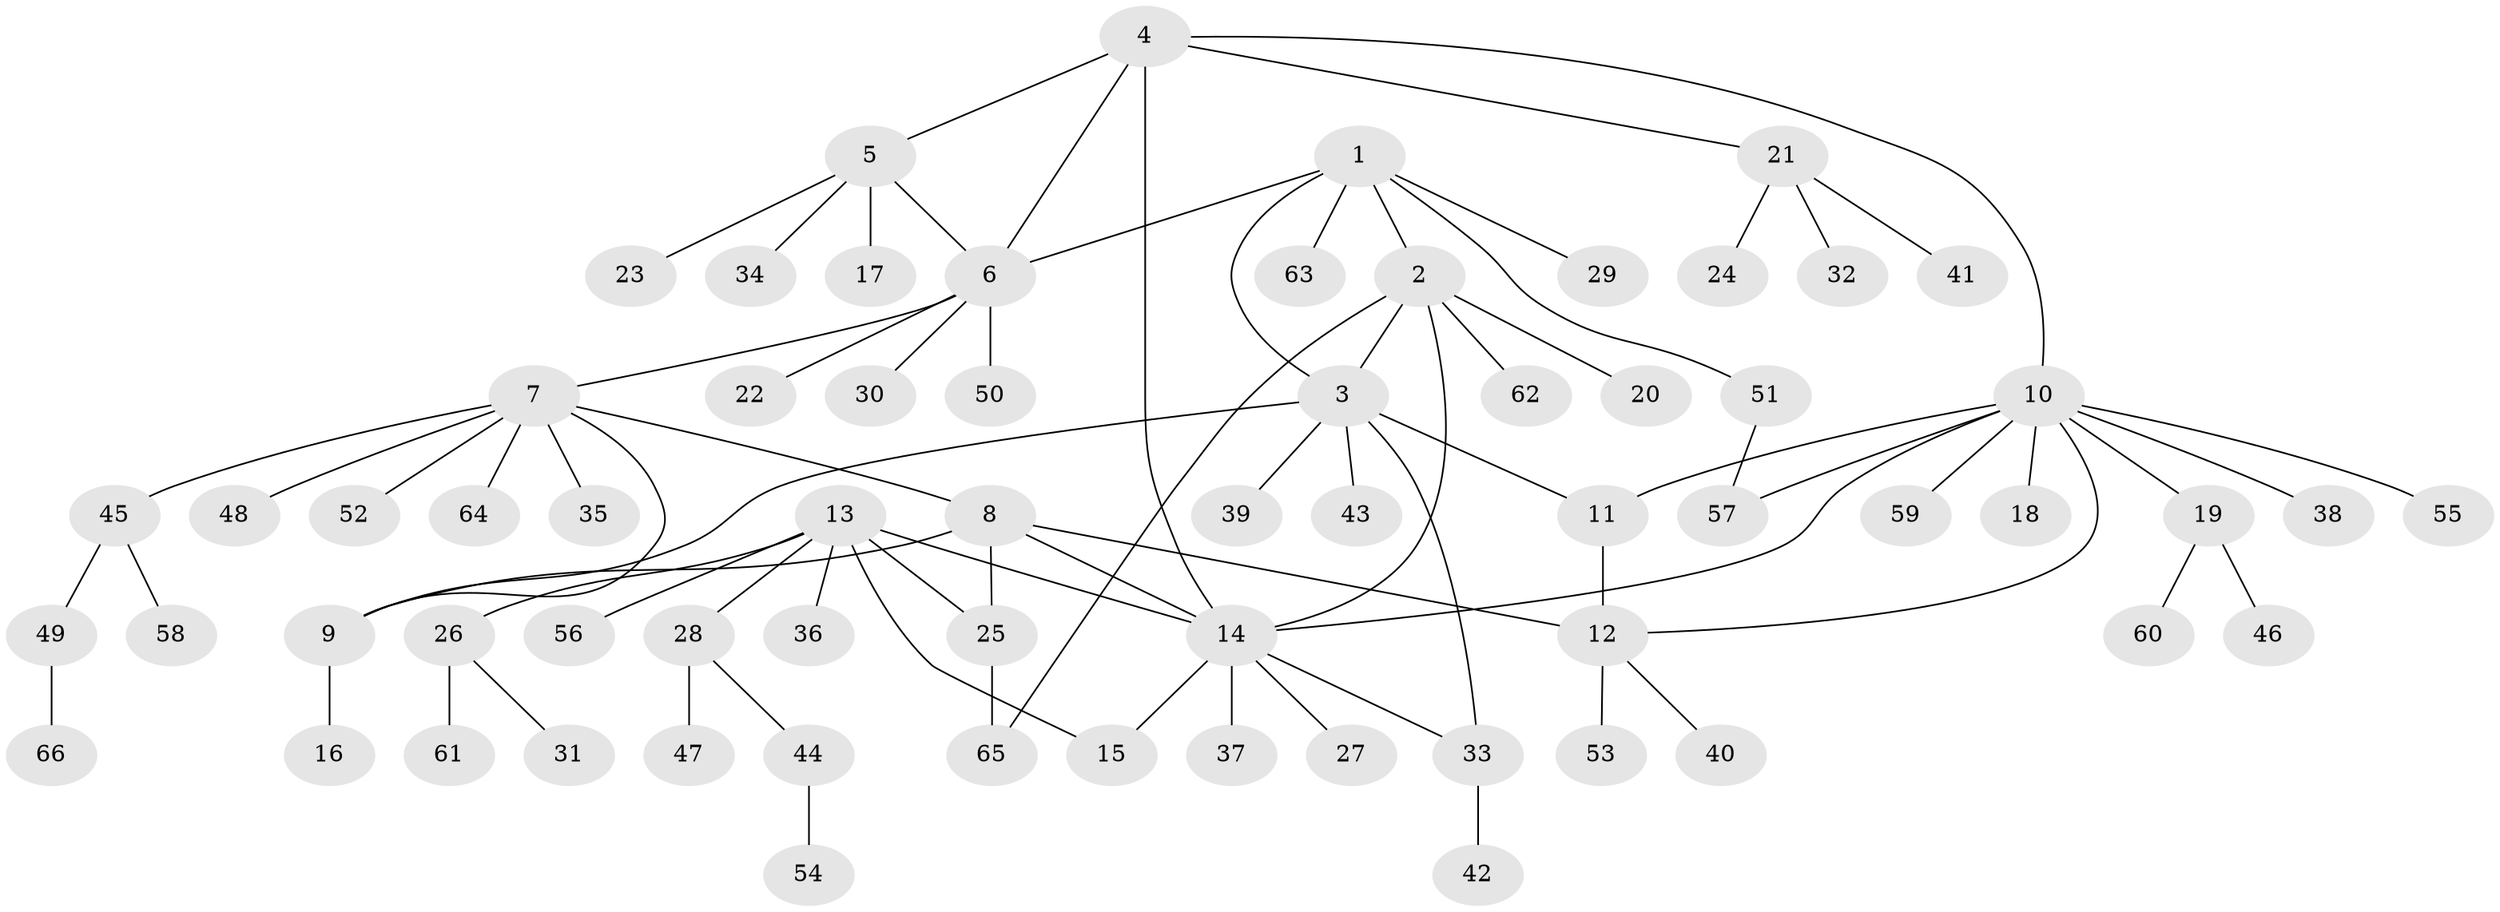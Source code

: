 // coarse degree distribution, {5: 0.0425531914893617, 6: 0.0425531914893617, 7: 0.06382978723404255, 11: 0.02127659574468085, 3: 0.06382978723404255, 9: 0.02127659574468085, 4: 0.02127659574468085, 2: 0.1702127659574468, 1: 0.5531914893617021}
// Generated by graph-tools (version 1.1) at 2025/42/03/06/25 10:42:08]
// undirected, 66 vertices, 80 edges
graph export_dot {
graph [start="1"]
  node [color=gray90,style=filled];
  1;
  2;
  3;
  4;
  5;
  6;
  7;
  8;
  9;
  10;
  11;
  12;
  13;
  14;
  15;
  16;
  17;
  18;
  19;
  20;
  21;
  22;
  23;
  24;
  25;
  26;
  27;
  28;
  29;
  30;
  31;
  32;
  33;
  34;
  35;
  36;
  37;
  38;
  39;
  40;
  41;
  42;
  43;
  44;
  45;
  46;
  47;
  48;
  49;
  50;
  51;
  52;
  53;
  54;
  55;
  56;
  57;
  58;
  59;
  60;
  61;
  62;
  63;
  64;
  65;
  66;
  1 -- 2;
  1 -- 3;
  1 -- 6;
  1 -- 29;
  1 -- 51;
  1 -- 63;
  2 -- 3;
  2 -- 14;
  2 -- 20;
  2 -- 62;
  2 -- 65;
  3 -- 9;
  3 -- 11;
  3 -- 33;
  3 -- 39;
  3 -- 43;
  4 -- 5;
  4 -- 6;
  4 -- 10;
  4 -- 14;
  4 -- 21;
  5 -- 6;
  5 -- 17;
  5 -- 23;
  5 -- 34;
  6 -- 7;
  6 -- 22;
  6 -- 30;
  6 -- 50;
  7 -- 8;
  7 -- 9;
  7 -- 35;
  7 -- 45;
  7 -- 48;
  7 -- 52;
  7 -- 64;
  8 -- 9;
  8 -- 12;
  8 -- 14;
  8 -- 25;
  9 -- 16;
  10 -- 11;
  10 -- 12;
  10 -- 14;
  10 -- 18;
  10 -- 19;
  10 -- 38;
  10 -- 55;
  10 -- 57;
  10 -- 59;
  11 -- 12;
  12 -- 40;
  12 -- 53;
  13 -- 14;
  13 -- 15;
  13 -- 25;
  13 -- 26;
  13 -- 28;
  13 -- 36;
  13 -- 56;
  14 -- 15;
  14 -- 27;
  14 -- 33;
  14 -- 37;
  19 -- 46;
  19 -- 60;
  21 -- 24;
  21 -- 32;
  21 -- 41;
  25 -- 65;
  26 -- 31;
  26 -- 61;
  28 -- 44;
  28 -- 47;
  33 -- 42;
  44 -- 54;
  45 -- 49;
  45 -- 58;
  49 -- 66;
  51 -- 57;
}
